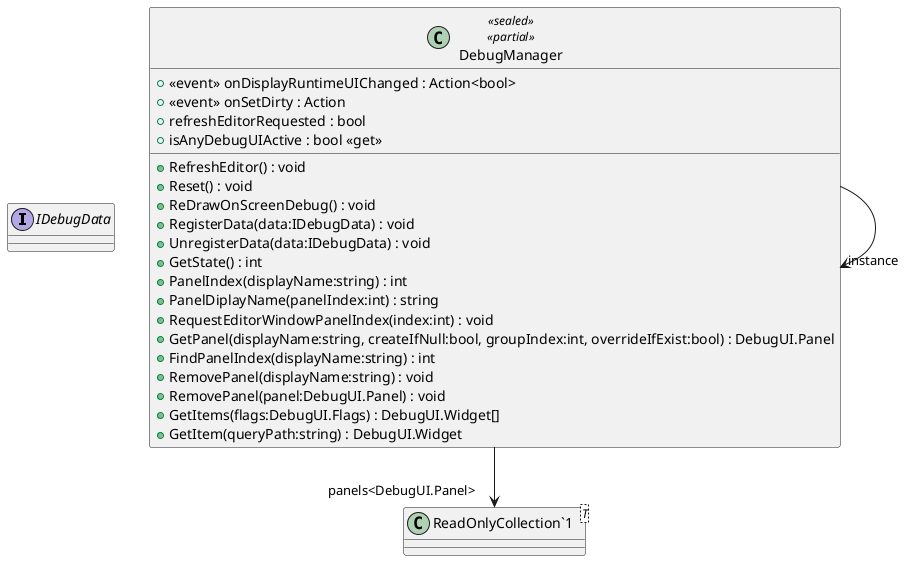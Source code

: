 @startuml
interface IDebugData {
}
class DebugManager <<sealed>> <<partial>> {
    +  <<event>> onDisplayRuntimeUIChanged : Action<bool> 
    +  <<event>> onSetDirty : Action 
    + refreshEditorRequested : bool
    + isAnyDebugUIActive : bool <<get>>
    + RefreshEditor() : void
    + Reset() : void
    + ReDrawOnScreenDebug() : void
    + RegisterData(data:IDebugData) : void
    + UnregisterData(data:IDebugData) : void
    + GetState() : int
    + PanelIndex(displayName:string) : int
    + PanelDiplayName(panelIndex:int) : string
    + RequestEditorWindowPanelIndex(index:int) : void
    + GetPanel(displayName:string, createIfNull:bool, groupIndex:int, overrideIfExist:bool) : DebugUI.Panel
    + FindPanelIndex(displayName:string) : int
    + RemovePanel(displayName:string) : void
    + RemovePanel(panel:DebugUI.Panel) : void
    + GetItems(flags:DebugUI.Flags) : DebugUI.Widget[]
    + GetItem(queryPath:string) : DebugUI.Widget
}
class "ReadOnlyCollection`1"<T> {
}
DebugManager --> "instance" DebugManager
DebugManager --> "panels<DebugUI.Panel>" "ReadOnlyCollection`1"
@enduml
